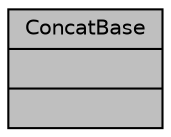 digraph "ConcatBase"
{
 // INTERACTIVE_SVG=YES
  bgcolor="transparent";
  edge [fontname="Helvetica",fontsize="10",labelfontname="Helvetica",labelfontsize="10"];
  node [fontname="Helvetica",fontsize="10",shape=record];
  Node1 [label="{ConcatBase\n||}",height=0.2,width=0.4,color="black", fillcolor="grey75", style="filled", fontcolor="black"];
}
